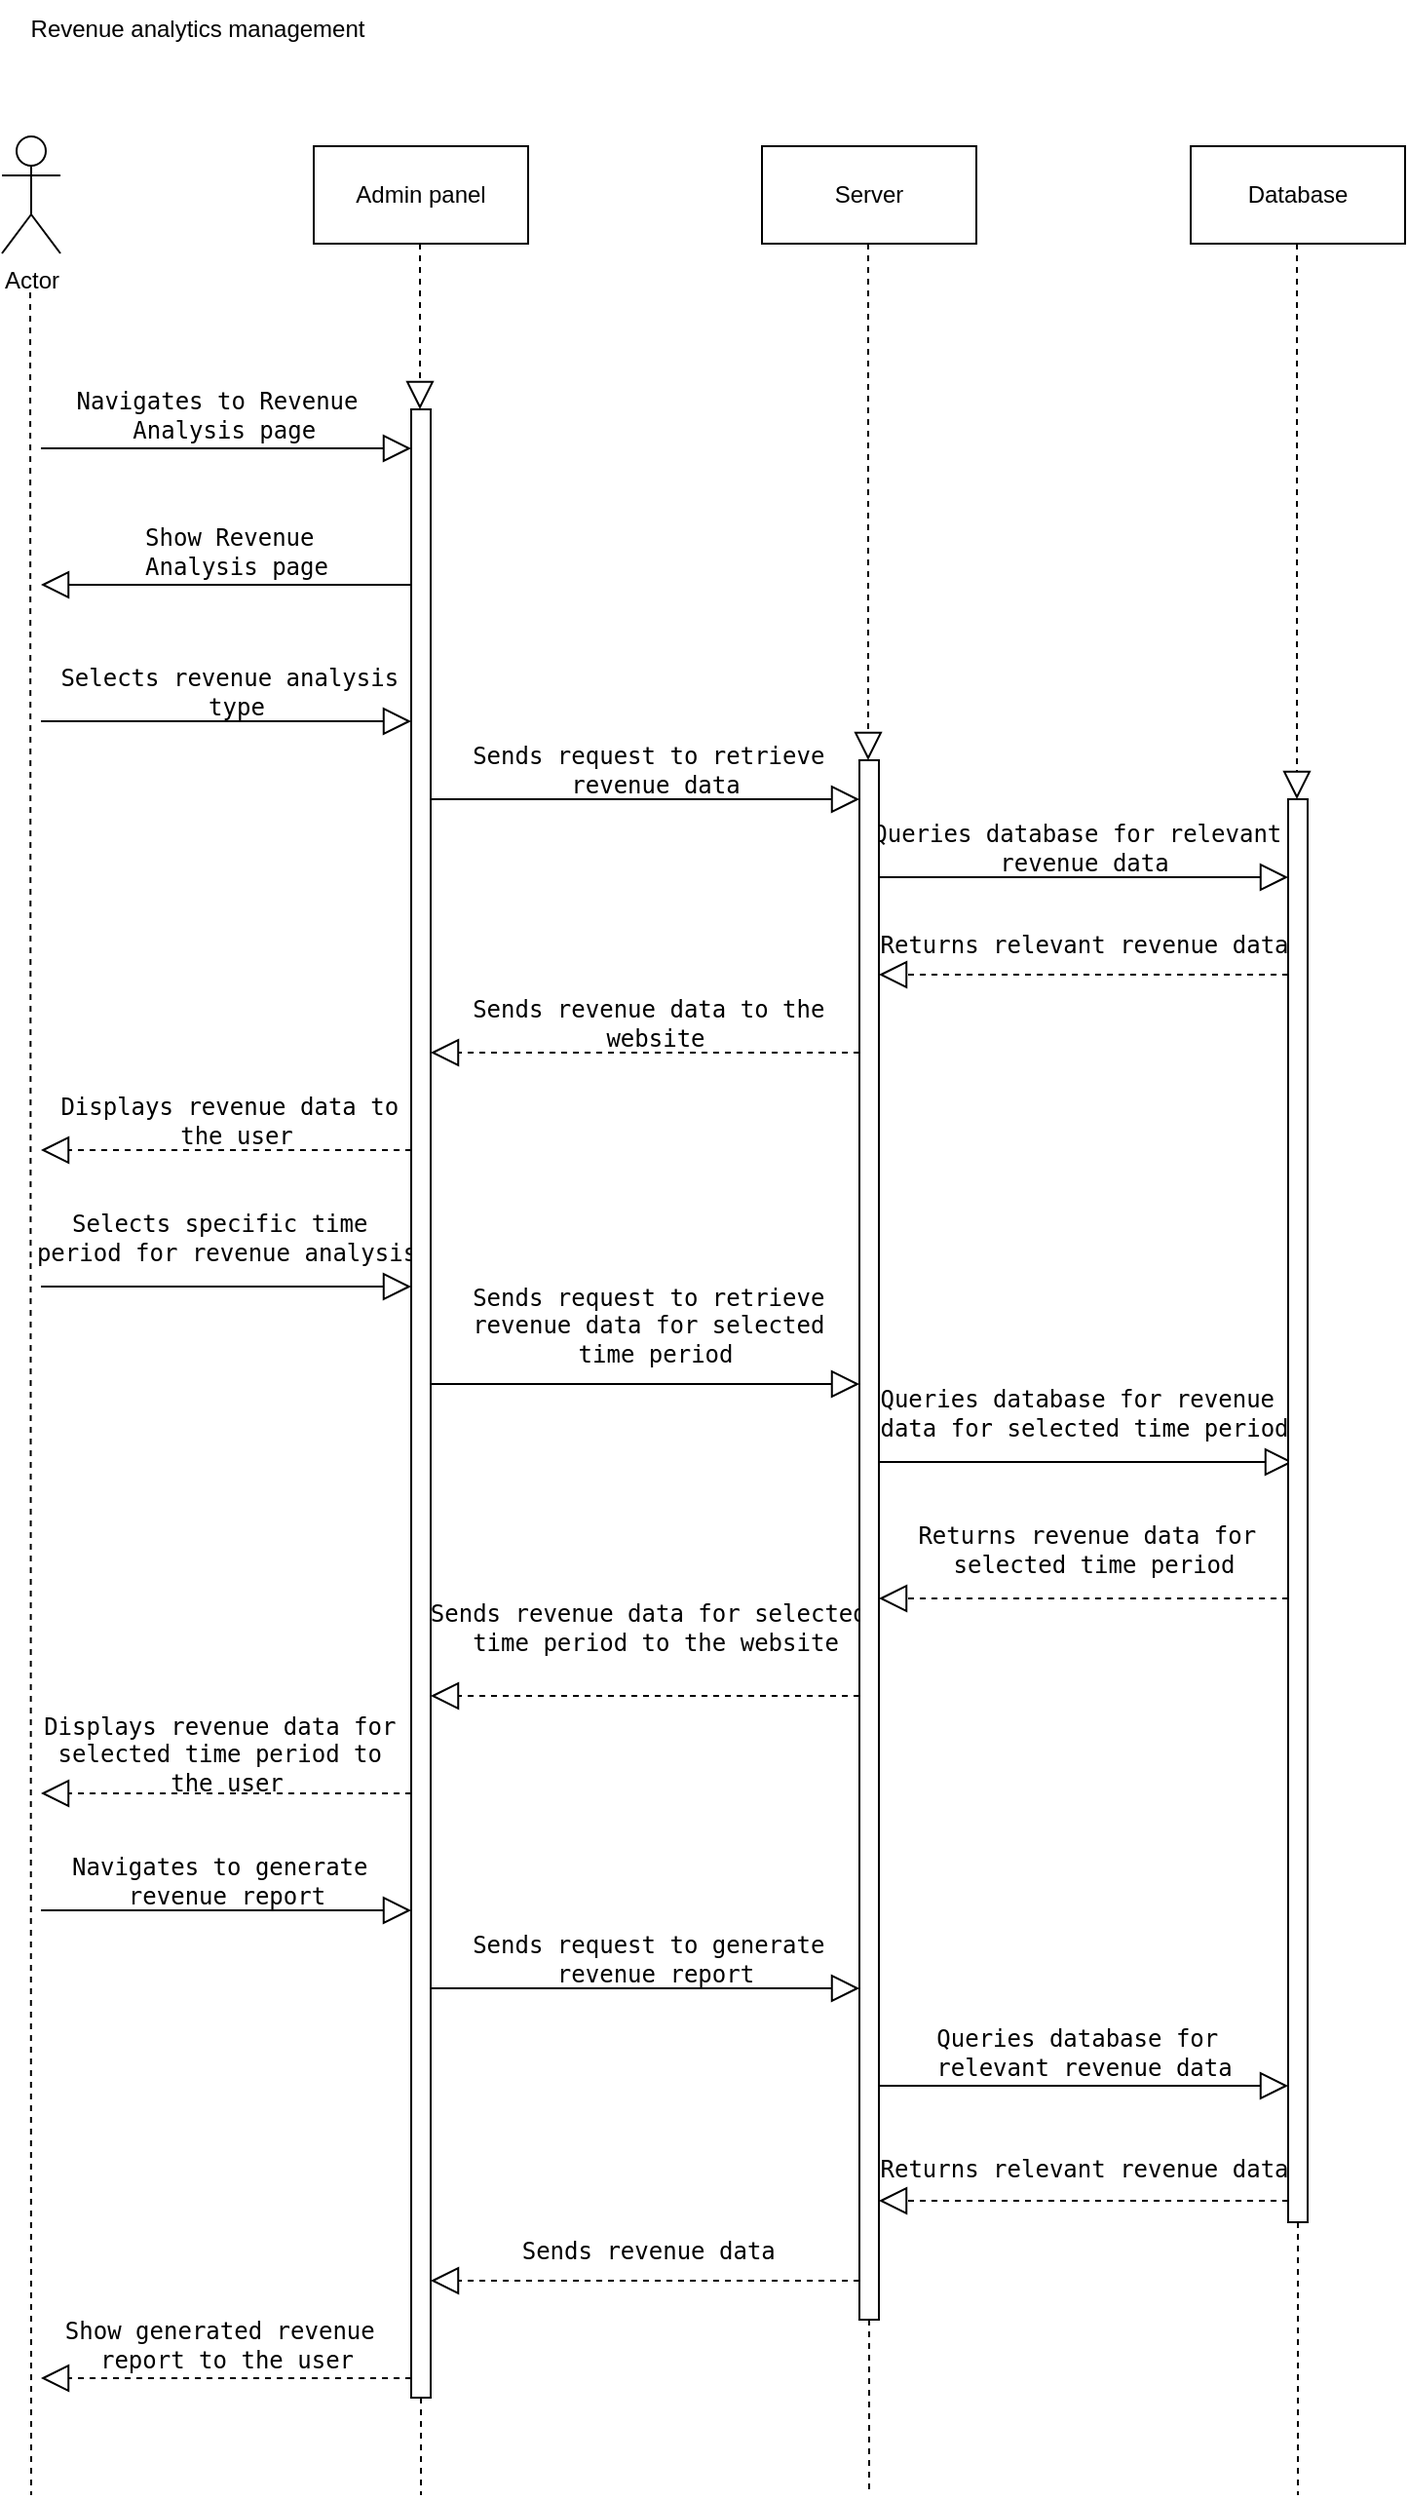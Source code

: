 <mxfile version="21.3.2" type="github">
  <diagram name="Page-1" id="Gwdqb0nnmAnZZWAdNn2y">
    <mxGraphModel dx="954" dy="2213" grid="1" gridSize="10" guides="1" tooltips="1" connect="1" arrows="1" fold="1" page="1" pageScale="1" pageWidth="1100" pageHeight="1700" math="0" shadow="0">
      <root>
        <mxCell id="0" />
        <mxCell id="1" parent="0" />
        <mxCell id="117LEYPV_L9jKNRz5qLF-1" value="Actor" style="shape=umlActor;verticalLabelPosition=bottom;verticalAlign=top;html=1;outlineConnect=0;" parent="1" vertex="1">
          <mxGeometry x="80" y="40" width="30" height="60" as="geometry" />
        </mxCell>
        <mxCell id="117LEYPV_L9jKNRz5qLF-2" value="Server" style="html=1;whiteSpace=wrap;" parent="1" vertex="1">
          <mxGeometry x="470" y="45" width="110" height="50" as="geometry" />
        </mxCell>
        <mxCell id="117LEYPV_L9jKNRz5qLF-3" value="Admin panel" style="html=1;whiteSpace=wrap;" parent="1" vertex="1">
          <mxGeometry x="240" y="45" width="110" height="50" as="geometry" />
        </mxCell>
        <mxCell id="117LEYPV_L9jKNRz5qLF-4" value="Database" style="html=1;whiteSpace=wrap;" parent="1" vertex="1">
          <mxGeometry x="690" y="45" width="110" height="50" as="geometry" />
        </mxCell>
        <mxCell id="117LEYPV_L9jKNRz5qLF-5" value="" style="endArrow=none;dashed=1;endFill=0;endSize=12;html=1;rounded=0;" parent="1" edge="1">
          <mxGeometry width="160" relative="1" as="geometry">
            <mxPoint x="94.5" y="120" as="sourcePoint" />
            <mxPoint x="95" y="1250" as="targetPoint" />
          </mxGeometry>
        </mxCell>
        <mxCell id="117LEYPV_L9jKNRz5qLF-6" value="" style="endArrow=none;dashed=1;endFill=0;endSize=12;html=1;rounded=0;" parent="1" source="117LEYPV_L9jKNRz5qLF-59" edge="1">
          <mxGeometry width="160" relative="1" as="geometry">
            <mxPoint x="294.5" y="95" as="sourcePoint" />
            <mxPoint x="295" y="1250" as="targetPoint" />
          </mxGeometry>
        </mxCell>
        <mxCell id="117LEYPV_L9jKNRz5qLF-7" value="" style="endArrow=none;dashed=1;endFill=0;endSize=12;html=1;rounded=0;" parent="1" source="117LEYPV_L9jKNRz5qLF-61" edge="1">
          <mxGeometry width="160" relative="1" as="geometry">
            <mxPoint x="524.5" y="95" as="sourcePoint" />
            <mxPoint x="525" y="1250" as="targetPoint" />
          </mxGeometry>
        </mxCell>
        <mxCell id="117LEYPV_L9jKNRz5qLF-8" value="" style="endArrow=none;dashed=1;endFill=0;endSize=12;html=1;rounded=0;" parent="1" source="117LEYPV_L9jKNRz5qLF-63" edge="1">
          <mxGeometry width="160" relative="1" as="geometry">
            <mxPoint x="744.5" y="95" as="sourcePoint" />
            <mxPoint x="745" y="1250" as="targetPoint" />
          </mxGeometry>
        </mxCell>
        <mxCell id="117LEYPV_L9jKNRz5qLF-11" value="" style="endArrow=block;endFill=0;endSize=12;html=1;rounded=0;" parent="1" edge="1">
          <mxGeometry width="160" relative="1" as="geometry">
            <mxPoint x="100" y="200" as="sourcePoint" />
            <mxPoint x="290" y="200" as="targetPoint" />
          </mxGeometry>
        </mxCell>
        <mxCell id="117LEYPV_L9jKNRz5qLF-12" value="&lt;pre&gt;&lt;code class=&quot;!whitespace-pre hljs language-rust&quot;&gt;Navigates to Revenue&lt;br&gt; Analysis page&lt;/code&gt;&lt;/pre&gt;" style="text;html=1;align=center;verticalAlign=middle;resizable=0;points=[];autosize=1;strokeColor=none;fillColor=none;" parent="1" vertex="1">
          <mxGeometry x="110" y="148" width="160" height="70" as="geometry" />
        </mxCell>
        <mxCell id="117LEYPV_L9jKNRz5qLF-13" value="&lt;pre&gt;&lt;code class=&quot;!whitespace-pre hljs language-rust&quot;&gt;Show Revenue &lt;br&gt;Analysis page&lt;/code&gt;&lt;/pre&gt;" style="text;html=1;align=center;verticalAlign=middle;resizable=0;points=[];autosize=1;strokeColor=none;fillColor=none;" parent="1" vertex="1">
          <mxGeometry x="145" y="218" width="110" height="70" as="geometry" />
        </mxCell>
        <mxCell id="117LEYPV_L9jKNRz5qLF-14" value="" style="endArrow=block;endFill=0;endSize=12;html=1;rounded=0;" parent="1" edge="1">
          <mxGeometry width="160" relative="1" as="geometry">
            <mxPoint x="290" y="270" as="sourcePoint" />
            <mxPoint x="100" y="270" as="targetPoint" />
          </mxGeometry>
        </mxCell>
        <mxCell id="117LEYPV_L9jKNRz5qLF-15" value="" style="endArrow=block;endFill=0;endSize=12;html=1;rounded=0;" parent="1" edge="1">
          <mxGeometry width="160" relative="1" as="geometry">
            <mxPoint x="100" y="340" as="sourcePoint" />
            <mxPoint x="290" y="340" as="targetPoint" />
          </mxGeometry>
        </mxCell>
        <mxCell id="117LEYPV_L9jKNRz5qLF-16" value="&lt;pre&gt;&lt;code class=&quot;!whitespace-pre hljs language-rust&quot;&gt;Selects revenue analysis &lt;br&gt;type&lt;/code&gt;&lt;/pre&gt;" style="text;html=1;align=center;verticalAlign=middle;resizable=0;points=[];autosize=1;strokeColor=none;fillColor=none;" parent="1" vertex="1">
          <mxGeometry x="100" y="290" width="200" height="70" as="geometry" />
        </mxCell>
        <mxCell id="117LEYPV_L9jKNRz5qLF-17" value="&lt;pre&gt;&lt;code class=&quot;!whitespace-pre hljs language-rust&quot;&gt;Sends request to retrieve &lt;br&gt;revenue data&lt;/code&gt;&lt;/pre&gt;" style="text;html=1;align=center;verticalAlign=middle;resizable=0;points=[];autosize=1;strokeColor=none;fillColor=none;" parent="1" vertex="1">
          <mxGeometry x="310" y="330" width="210" height="70" as="geometry" />
        </mxCell>
        <mxCell id="117LEYPV_L9jKNRz5qLF-18" value="" style="endArrow=block;endFill=0;endSize=12;html=1;rounded=0;" parent="1" edge="1">
          <mxGeometry width="160" relative="1" as="geometry">
            <mxPoint x="300" y="380" as="sourcePoint" />
            <mxPoint x="520" y="380" as="targetPoint" />
          </mxGeometry>
        </mxCell>
        <mxCell id="117LEYPV_L9jKNRz5qLF-19" value="" style="endArrow=block;endFill=0;endSize=12;html=1;rounded=0;" parent="1" edge="1">
          <mxGeometry width="160" relative="1" as="geometry">
            <mxPoint x="530" y="420" as="sourcePoint" />
            <mxPoint x="740" y="420" as="targetPoint" />
          </mxGeometry>
        </mxCell>
        <mxCell id="117LEYPV_L9jKNRz5qLF-20" value="&lt;pre&gt;&lt;code class=&quot;!whitespace-pre hljs language-rust&quot;&gt;Queries database for &lt;span class=&quot;hljs-title class_&quot;&gt;relevant&lt;/span&gt; &lt;br&gt;revenue data&lt;/code&gt;&lt;/pre&gt;" style="text;html=1;align=center;verticalAlign=middle;resizable=0;points=[];autosize=1;strokeColor=none;fillColor=none;" parent="1" vertex="1">
          <mxGeometry x="520" y="370" width="230" height="70" as="geometry" />
        </mxCell>
        <mxCell id="117LEYPV_L9jKNRz5qLF-22" value="" style="endArrow=block;endFill=0;endSize=12;html=1;rounded=0;dashed=1;" parent="1" edge="1">
          <mxGeometry width="160" relative="1" as="geometry">
            <mxPoint x="740" y="470" as="sourcePoint" />
            <mxPoint x="530" y="470" as="targetPoint" />
          </mxGeometry>
        </mxCell>
        <mxCell id="117LEYPV_L9jKNRz5qLF-23" value="&lt;pre&gt;&lt;code class=&quot;!whitespace-pre hljs language-rust&quot;&gt;Returns relevant revenue data&lt;/code&gt;&lt;/pre&gt;" style="text;html=1;align=center;verticalAlign=middle;resizable=0;points=[];autosize=1;strokeColor=none;fillColor=none;" parent="1" vertex="1">
          <mxGeometry x="520" y="430" width="230" height="50" as="geometry" />
        </mxCell>
        <mxCell id="117LEYPV_L9jKNRz5qLF-24" value="" style="endArrow=block;endFill=0;endSize=12;html=1;rounded=0;dashed=1;" parent="1" edge="1">
          <mxGeometry width="160" relative="1" as="geometry">
            <mxPoint x="520" y="510" as="sourcePoint" />
            <mxPoint x="300" y="510" as="targetPoint" />
          </mxGeometry>
        </mxCell>
        <mxCell id="117LEYPV_L9jKNRz5qLF-25" value="&lt;pre&gt;&lt;code class=&quot;!whitespace-pre hljs language-rust&quot;&gt;Sends revenue data to the &lt;br&gt;website&lt;/code&gt;&lt;/pre&gt;" style="text;html=1;align=center;verticalAlign=middle;resizable=0;points=[];autosize=1;strokeColor=none;fillColor=none;" parent="1" vertex="1">
          <mxGeometry x="310" y="460" width="210" height="70" as="geometry" />
        </mxCell>
        <mxCell id="117LEYPV_L9jKNRz5qLF-26" value="" style="endArrow=block;endFill=0;endSize=12;html=1;rounded=0;dashed=1;" parent="1" edge="1">
          <mxGeometry width="160" relative="1" as="geometry">
            <mxPoint x="290" y="560" as="sourcePoint" />
            <mxPoint x="100" y="560" as="targetPoint" />
          </mxGeometry>
        </mxCell>
        <mxCell id="117LEYPV_L9jKNRz5qLF-27" value="&lt;pre&gt;&lt;code class=&quot;!whitespace-pre hljs language-rust&quot;&gt;Displays revenue data to &lt;br&gt;the user&lt;/code&gt;&lt;/pre&gt;" style="text;html=1;align=center;verticalAlign=middle;resizable=0;points=[];autosize=1;strokeColor=none;fillColor=none;" parent="1" vertex="1">
          <mxGeometry x="100" y="510" width="200" height="70" as="geometry" />
        </mxCell>
        <mxCell id="117LEYPV_L9jKNRz5qLF-28" value="&lt;pre&gt;&lt;code class=&quot;!whitespace-pre hljs language-rust&quot;&gt;Selects specific time &lt;br&gt;period for &lt;span class=&quot;hljs-title class_&quot;&gt;revenue&lt;/span&gt; analysis&lt;/code&gt;&lt;/pre&gt;" style="text;html=1;align=center;verticalAlign=middle;resizable=0;points=[];autosize=1;strokeColor=none;fillColor=none;" parent="1" vertex="1">
          <mxGeometry x="90" y="570" width="210" height="70" as="geometry" />
        </mxCell>
        <mxCell id="117LEYPV_L9jKNRz5qLF-29" value="&lt;pre&gt;&lt;code class=&quot;!whitespace-pre hljs language-rust&quot;&gt;Sends request to retrieve &lt;br&gt;revenue data for &lt;span class=&quot;hljs-title class_&quot;&gt;selected&lt;/span&gt; &lt;br&gt;time period&lt;/code&gt;&lt;/pre&gt;" style="text;html=1;align=center;verticalAlign=middle;resizable=0;points=[];autosize=1;strokeColor=none;fillColor=none;" parent="1" vertex="1">
          <mxGeometry x="310" y="610" width="210" height="80" as="geometry" />
        </mxCell>
        <mxCell id="117LEYPV_L9jKNRz5qLF-32" value="&lt;pre&gt;&lt;code class=&quot;!whitespace-pre hljs language-rust&quot;&gt;Queries database for &lt;span class=&quot;hljs-title class_&quot;&gt;revenue&lt;/span&gt; &lt;br&gt;data &lt;span class=&quot;hljs-keyword&quot;&gt;for&lt;/span&gt; &lt;span class=&quot;hljs-title class_&quot;&gt;selected&lt;/span&gt; time period&lt;/code&gt;&lt;/pre&gt;" style="text;html=1;align=center;verticalAlign=middle;resizable=0;points=[];autosize=1;strokeColor=none;fillColor=none;" parent="1" vertex="1">
          <mxGeometry x="520" y="660" width="230" height="70" as="geometry" />
        </mxCell>
        <mxCell id="117LEYPV_L9jKNRz5qLF-33" value="&lt;pre&gt;&lt;code class=&quot;!whitespace-pre hljs language-rust&quot;&gt;Returns revenue data for &lt;span class=&quot;hljs-title class_&quot;&gt;&lt;br&gt;selected&lt;/span&gt; time period&lt;/code&gt;&lt;/pre&gt;" style="text;html=1;align=center;verticalAlign=middle;resizable=0;points=[];autosize=1;strokeColor=none;fillColor=none;" parent="1" vertex="1">
          <mxGeometry x="540" y="730" width="200" height="70" as="geometry" />
        </mxCell>
        <mxCell id="117LEYPV_L9jKNRz5qLF-34" value="&lt;pre&gt;&lt;code class=&quot;!whitespace-pre hljs language-rust&quot;&gt;Sends revenue data for &lt;span class=&quot;hljs-title class_&quot;&gt;selected&lt;/span&gt; &lt;br&gt;time period to the website&lt;/code&gt;&lt;/pre&gt;" style="text;html=1;align=center;verticalAlign=middle;resizable=0;points=[];autosize=1;strokeColor=none;fillColor=none;" parent="1" vertex="1">
          <mxGeometry x="290" y="770" width="250" height="70" as="geometry" />
        </mxCell>
        <mxCell id="117LEYPV_L9jKNRz5qLF-35" value="&lt;pre&gt;&lt;code class=&quot;!whitespace-pre hljs language-rust&quot;&gt;Displays revenue data for &lt;span class=&quot;hljs-title class_&quot;&gt;&lt;br&gt;selected&lt;/span&gt; time period to &lt;br&gt;the user&lt;/code&gt;&lt;/pre&gt;" style="text;html=1;align=center;verticalAlign=middle;resizable=0;points=[];autosize=1;strokeColor=none;fillColor=none;" parent="1" vertex="1">
          <mxGeometry x="90" y="830" width="210" height="80" as="geometry" />
        </mxCell>
        <mxCell id="117LEYPV_L9jKNRz5qLF-36" value="&lt;pre&gt;&lt;code class=&quot;!whitespace-pre hljs language-rust&quot;&gt;Navigates to generate &lt;br&gt;revenue report&lt;/code&gt;&lt;/pre&gt;" style="text;html=1;align=center;verticalAlign=middle;resizable=0;points=[];autosize=1;strokeColor=none;fillColor=none;" parent="1" vertex="1">
          <mxGeometry x="105" y="900" width="180" height="70" as="geometry" />
        </mxCell>
        <mxCell id="117LEYPV_L9jKNRz5qLF-37" value="&lt;pre&gt;&lt;code class=&quot;!whitespace-pre hljs language-rust&quot;&gt;Sends request to generate &lt;br&gt;revenue report&lt;/code&gt;&lt;/pre&gt;" style="text;html=1;align=center;verticalAlign=middle;resizable=0;points=[];autosize=1;strokeColor=none;fillColor=none;" parent="1" vertex="1">
          <mxGeometry x="310" y="940" width="210" height="70" as="geometry" />
        </mxCell>
        <mxCell id="117LEYPV_L9jKNRz5qLF-38" value="&lt;pre&gt;&lt;code class=&quot;!whitespace-pre hljs language-rust&quot;&gt;Queries database for &lt;span class=&quot;hljs-title class_&quot;&gt;&lt;br&gt;relevant&lt;/span&gt; revenue data&lt;/code&gt;&lt;/pre&gt;" style="text;html=1;align=center;verticalAlign=middle;resizable=0;points=[];autosize=1;strokeColor=none;fillColor=none;" parent="1" vertex="1">
          <mxGeometry x="550" y="988" width="170" height="70" as="geometry" />
        </mxCell>
        <mxCell id="117LEYPV_L9jKNRz5qLF-39" value="&lt;pre&gt;&lt;code class=&quot;!whitespace-pre hljs language-rust&quot;&gt;Returns relevant revenue data&lt;/code&gt;&lt;/pre&gt;" style="text;html=1;align=center;verticalAlign=middle;resizable=0;points=[];autosize=1;strokeColor=none;fillColor=none;" parent="1" vertex="1">
          <mxGeometry x="520" y="1058" width="230" height="50" as="geometry" />
        </mxCell>
        <mxCell id="117LEYPV_L9jKNRz5qLF-40" value="&lt;pre&gt;&lt;code class=&quot;!whitespace-pre hljs language-rust&quot;&gt;Sends revenue data &lt;br&gt;&lt;/code&gt;&lt;/pre&gt;" style="text;html=1;align=center;verticalAlign=middle;resizable=0;points=[];autosize=1;strokeColor=none;fillColor=none;" parent="1" vertex="1">
          <mxGeometry x="335" y="1100" width="160" height="50" as="geometry" />
        </mxCell>
        <mxCell id="117LEYPV_L9jKNRz5qLF-43" value="&lt;pre&gt;&lt;code class=&quot;!whitespace-pre hljs language-rust&quot;&gt;Show generated revenue &lt;br&gt;report to the user&lt;/code&gt;&lt;/pre&gt;" style="text;html=1;align=center;verticalAlign=middle;resizable=0;points=[];autosize=1;strokeColor=none;fillColor=none;" parent="1" vertex="1">
          <mxGeometry x="105" y="1138" width="180" height="70" as="geometry" />
        </mxCell>
        <mxCell id="117LEYPV_L9jKNRz5qLF-44" value="" style="endArrow=block;endFill=0;endSize=12;html=1;rounded=0;" parent="1" edge="1">
          <mxGeometry width="160" relative="1" as="geometry">
            <mxPoint x="100" y="630" as="sourcePoint" />
            <mxPoint x="290" y="630" as="targetPoint" />
          </mxGeometry>
        </mxCell>
        <mxCell id="117LEYPV_L9jKNRz5qLF-45" value="" style="endArrow=block;endFill=0;endSize=12;html=1;rounded=0;" parent="1" edge="1">
          <mxGeometry width="160" relative="1" as="geometry">
            <mxPoint x="300" y="680" as="sourcePoint" />
            <mxPoint x="520" y="680" as="targetPoint" />
          </mxGeometry>
        </mxCell>
        <mxCell id="117LEYPV_L9jKNRz5qLF-48" value="" style="endArrow=block;endFill=0;endSize=12;html=1;rounded=0;" parent="1" edge="1">
          <mxGeometry width="160" relative="1" as="geometry">
            <mxPoint x="527.5" y="720" as="sourcePoint" />
            <mxPoint x="742.5" y="720" as="targetPoint" />
          </mxGeometry>
        </mxCell>
        <mxCell id="117LEYPV_L9jKNRz5qLF-49" value="" style="endArrow=block;endFill=0;endSize=12;html=1;rounded=0;dashed=1;" parent="1" edge="1">
          <mxGeometry width="160" relative="1" as="geometry">
            <mxPoint x="740" y="790" as="sourcePoint" />
            <mxPoint x="530" y="790" as="targetPoint" />
          </mxGeometry>
        </mxCell>
        <mxCell id="117LEYPV_L9jKNRz5qLF-50" value="" style="endArrow=block;endFill=0;endSize=12;html=1;rounded=0;dashed=1;" parent="1" edge="1">
          <mxGeometry width="160" relative="1" as="geometry">
            <mxPoint x="520" y="840" as="sourcePoint" />
            <mxPoint x="300" y="840" as="targetPoint" />
          </mxGeometry>
        </mxCell>
        <mxCell id="117LEYPV_L9jKNRz5qLF-51" value="" style="endArrow=block;endFill=0;endSize=12;html=1;rounded=0;dashed=1;" parent="1" edge="1">
          <mxGeometry width="160" relative="1" as="geometry">
            <mxPoint x="290" y="890" as="sourcePoint" />
            <mxPoint x="100" y="890" as="targetPoint" />
          </mxGeometry>
        </mxCell>
        <mxCell id="117LEYPV_L9jKNRz5qLF-52" value="" style="endArrow=block;endFill=0;endSize=12;html=1;rounded=0;" parent="1" edge="1">
          <mxGeometry width="160" relative="1" as="geometry">
            <mxPoint x="100" y="950" as="sourcePoint" />
            <mxPoint x="290" y="950" as="targetPoint" />
          </mxGeometry>
        </mxCell>
        <mxCell id="117LEYPV_L9jKNRz5qLF-53" value="" style="endArrow=block;endFill=0;endSize=12;html=1;rounded=0;" parent="1" edge="1">
          <mxGeometry width="160" relative="1" as="geometry">
            <mxPoint x="300" y="990" as="sourcePoint" />
            <mxPoint x="520" y="990" as="targetPoint" />
          </mxGeometry>
        </mxCell>
        <mxCell id="117LEYPV_L9jKNRz5qLF-54" value="" style="endArrow=block;endFill=0;endSize=12;html=1;rounded=0;" parent="1" edge="1">
          <mxGeometry width="160" relative="1" as="geometry">
            <mxPoint x="530" y="1040" as="sourcePoint" />
            <mxPoint x="740" y="1040" as="targetPoint" />
          </mxGeometry>
        </mxCell>
        <mxCell id="117LEYPV_L9jKNRz5qLF-55" value="" style="endArrow=block;endFill=0;endSize=12;html=1;rounded=0;dashed=1;" parent="1" edge="1">
          <mxGeometry width="160" relative="1" as="geometry">
            <mxPoint x="740" y="1099" as="sourcePoint" />
            <mxPoint x="530" y="1099" as="targetPoint" />
          </mxGeometry>
        </mxCell>
        <mxCell id="117LEYPV_L9jKNRz5qLF-56" value="" style="endArrow=block;endFill=0;endSize=12;html=1;rounded=0;dashed=1;" parent="1" edge="1">
          <mxGeometry width="160" relative="1" as="geometry">
            <mxPoint x="520" y="1140" as="sourcePoint" />
            <mxPoint x="300" y="1140" as="targetPoint" />
          </mxGeometry>
        </mxCell>
        <mxCell id="117LEYPV_L9jKNRz5qLF-57" value="" style="endArrow=block;endFill=0;endSize=12;html=1;rounded=0;dashed=1;" parent="1" edge="1">
          <mxGeometry width="160" relative="1" as="geometry">
            <mxPoint x="290" y="1190" as="sourcePoint" />
            <mxPoint x="100" y="1190" as="targetPoint" />
          </mxGeometry>
        </mxCell>
        <mxCell id="117LEYPV_L9jKNRz5qLF-60" value="" style="endArrow=block;dashed=1;endFill=0;endSize=12;html=1;rounded=0;" parent="1" target="117LEYPV_L9jKNRz5qLF-59" edge="1">
          <mxGeometry width="160" relative="1" as="geometry">
            <mxPoint x="294.5" y="95" as="sourcePoint" />
            <mxPoint x="295" y="1250" as="targetPoint" />
          </mxGeometry>
        </mxCell>
        <mxCell id="117LEYPV_L9jKNRz5qLF-59" value="" style="html=1;points=[];perimeter=orthogonalPerimeter;outlineConnect=0;targetShapes=umlLifeline;portConstraint=eastwest;newEdgeStyle={&quot;edgeStyle&quot;:&quot;elbowEdgeStyle&quot;,&quot;elbow&quot;:&quot;vertical&quot;,&quot;curved&quot;:0,&quot;rounded&quot;:0};" parent="1" vertex="1">
          <mxGeometry x="290" y="180" width="10" height="1020" as="geometry" />
        </mxCell>
        <mxCell id="117LEYPV_L9jKNRz5qLF-62" value="" style="endArrow=block;dashed=1;endFill=0;endSize=12;html=1;rounded=0;" parent="1" target="117LEYPV_L9jKNRz5qLF-61" edge="1">
          <mxGeometry width="160" relative="1" as="geometry">
            <mxPoint x="524.5" y="95" as="sourcePoint" />
            <mxPoint x="525" y="1250" as="targetPoint" />
          </mxGeometry>
        </mxCell>
        <mxCell id="117LEYPV_L9jKNRz5qLF-61" value="" style="html=1;points=[];perimeter=orthogonalPerimeter;outlineConnect=0;targetShapes=umlLifeline;portConstraint=eastwest;newEdgeStyle={&quot;edgeStyle&quot;:&quot;elbowEdgeStyle&quot;,&quot;elbow&quot;:&quot;vertical&quot;,&quot;curved&quot;:0,&quot;rounded&quot;:0};" parent="1" vertex="1">
          <mxGeometry x="520" y="360" width="10" height="800" as="geometry" />
        </mxCell>
        <mxCell id="117LEYPV_L9jKNRz5qLF-64" value="" style="endArrow=block;dashed=1;endFill=0;endSize=12;html=1;rounded=0;" parent="1" target="117LEYPV_L9jKNRz5qLF-63" edge="1">
          <mxGeometry width="160" relative="1" as="geometry">
            <mxPoint x="744.5" y="95" as="sourcePoint" />
            <mxPoint x="745" y="1250" as="targetPoint" />
          </mxGeometry>
        </mxCell>
        <mxCell id="117LEYPV_L9jKNRz5qLF-63" value="" style="html=1;points=[];perimeter=orthogonalPerimeter;outlineConnect=0;targetShapes=umlLifeline;portConstraint=eastwest;newEdgeStyle={&quot;edgeStyle&quot;:&quot;elbowEdgeStyle&quot;,&quot;elbow&quot;:&quot;vertical&quot;,&quot;curved&quot;:0,&quot;rounded&quot;:0};" parent="1" vertex="1">
          <mxGeometry x="740" y="380" width="10" height="730" as="geometry" />
        </mxCell>
        <mxCell id="LL0tC-iMgAAQgMCprc_p-1" value="Revenue analytics management" style="text;html=1;align=center;verticalAlign=middle;resizable=0;points=[];autosize=1;strokeColor=none;fillColor=none;" parent="1" vertex="1">
          <mxGeometry x="80" y="-30" width="200" height="30" as="geometry" />
        </mxCell>
      </root>
    </mxGraphModel>
  </diagram>
</mxfile>
